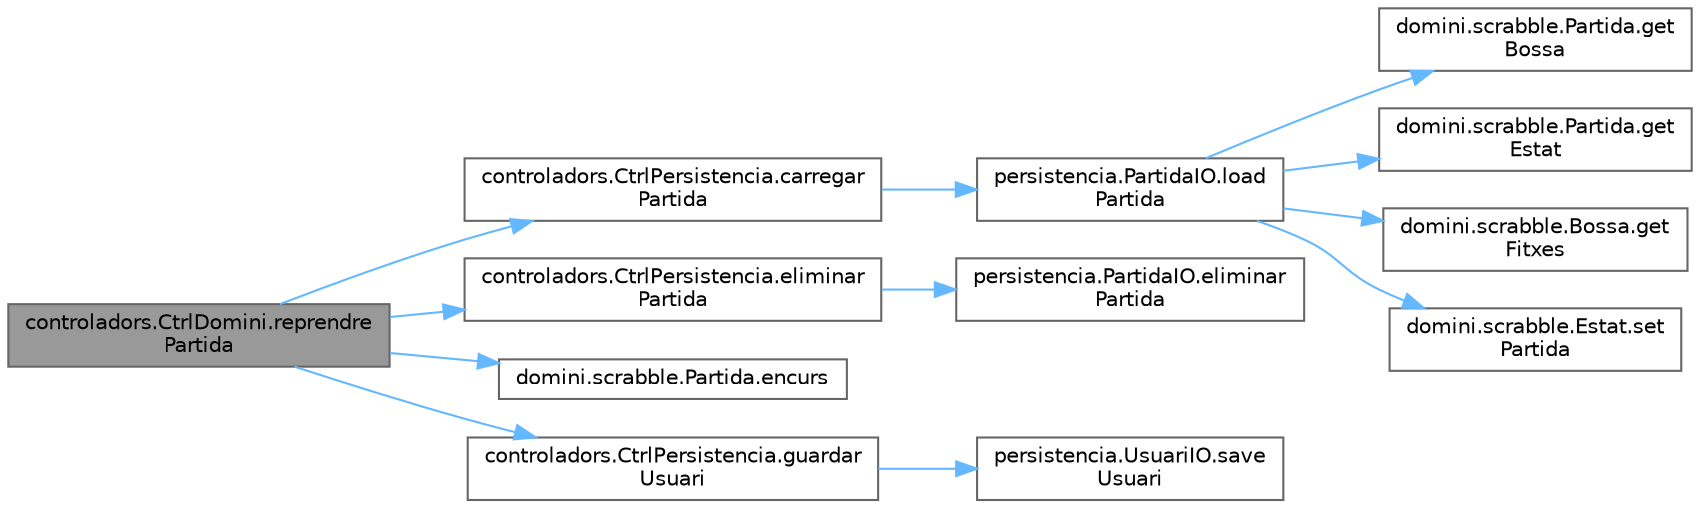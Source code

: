 digraph "controladors.CtrlDomini.reprendrePartida"
{
 // INTERACTIVE_SVG=YES
 // LATEX_PDF_SIZE
  bgcolor="transparent";
  edge [fontname=Helvetica,fontsize=10,labelfontname=Helvetica,labelfontsize=10];
  node [fontname=Helvetica,fontsize=10,shape=box,height=0.2,width=0.4];
  rankdir="LR";
  Node1 [id="Node000001",label="controladors.CtrlDomini.reprendre\lPartida",height=0.2,width=0.4,color="gray40", fillcolor="grey60", style="filled", fontcolor="black",tooltip="Continuar partida."];
  Node1 -> Node2 [id="edge1_Node000001_Node000002",color="steelblue1",style="solid",tooltip=" "];
  Node2 [id="Node000002",label="controladors.CtrlPersistencia.carregar\lPartida",height=0.2,width=0.4,color="grey40", fillcolor="white", style="filled",URL="$classcontroladors_1_1_ctrl_persistencia.html#a83e891c1cd5d7ed5ffca4f07eee9a396",tooltip="Carrega una partida de l'emmagatzematge persistent."];
  Node2 -> Node3 [id="edge2_Node000002_Node000003",color="steelblue1",style="solid",tooltip=" "];
  Node3 [id="Node000003",label="persistencia.PartidaIO.load\lPartida",height=0.2,width=0.4,color="grey40", fillcolor="white", style="filled",URL="$classpersistencia_1_1_partida_i_o.html#a7b9bdae6d9736a012e584b268b0bcb86",tooltip="Carrega una partida des d'un fitxer JSON."];
  Node3 -> Node4 [id="edge3_Node000003_Node000004",color="steelblue1",style="solid",tooltip=" "];
  Node4 [id="Node000004",label="domini.scrabble.Partida.get\lBossa",height=0.2,width=0.4,color="grey40", fillcolor="white", style="filled",URL="$classdomini_1_1scrabble_1_1_partida.html#a02bdb9c41da95458503bb9d1967ea9e8",tooltip="Retorna la instància de la bossa."];
  Node3 -> Node5 [id="edge4_Node000003_Node000005",color="steelblue1",style="solid",tooltip=" "];
  Node5 [id="Node000005",label="domini.scrabble.Partida.get\lEstat",height=0.2,width=0.4,color="grey40", fillcolor="white", style="filled",URL="$classdomini_1_1scrabble_1_1_partida.html#a719791835f1334957e59dcfe4d2a4cec",tooltip="Retorna l'estat actual de la partida."];
  Node3 -> Node6 [id="edge5_Node000003_Node000006",color="steelblue1",style="solid",tooltip=" "];
  Node6 [id="Node000006",label="domini.scrabble.Bossa.get\lFitxes",height=0.2,width=0.4,color="grey40", fillcolor="white", style="filled",URL="$classdomini_1_1scrabble_1_1_bossa.html#aa72b114802328935e32718821a3322ce",tooltip="Obté les fitxes de la bossa."];
  Node3 -> Node7 [id="edge6_Node000003_Node000007",color="steelblue1",style="solid",tooltip=" "];
  Node7 [id="Node000007",label="domini.scrabble.Estat.set\lPartida",height=0.2,width=0.4,color="grey40", fillcolor="white", style="filled",URL="$classdomini_1_1scrabble_1_1_estat.html#acb727a684104d60ab770231bebdcc9c6",tooltip="Mètode que assigna la partida del paràmetre a l'estat."];
  Node1 -> Node8 [id="edge7_Node000001_Node000008",color="steelblue1",style="solid",tooltip=" "];
  Node8 [id="Node000008",label="controladors.CtrlPersistencia.eliminar\lPartida",height=0.2,width=0.4,color="grey40", fillcolor="white", style="filled",URL="$classcontroladors_1_1_ctrl_persistencia.html#a3daeaccbdea3d7d1f4cae106f952bb70",tooltip="Elimina una partida de l'emmagatzematge persistent."];
  Node8 -> Node9 [id="edge8_Node000008_Node000009",color="steelblue1",style="solid",tooltip=" "];
  Node9 [id="Node000009",label="persistencia.PartidaIO.eliminar\lPartida",height=0.2,width=0.4,color="grey40", fillcolor="white", style="filled",URL="$classpersistencia_1_1_partida_i_o.html#a5c2c99bab58abf77d06e20995a12080f",tooltip="Elimina una partida esborrant el seu fitxer JSON."];
  Node1 -> Node10 [id="edge9_Node000001_Node000010",color="steelblue1",style="solid",tooltip=" "];
  Node10 [id="Node000010",label="domini.scrabble.Partida.encurs",height=0.2,width=0.4,color="grey40", fillcolor="white", style="filled",URL="$classdomini_1_1scrabble_1_1_partida.html#a08fafff3effb2531336daf54639ffe99",tooltip="Reanuda la partida si està en pausa."];
  Node1 -> Node11 [id="edge10_Node000001_Node000011",color="steelblue1",style="solid",tooltip=" "];
  Node11 [id="Node000011",label="controladors.CtrlPersistencia.guardar\lUsuari",height=0.2,width=0.4,color="grey40", fillcolor="white", style="filled",URL="$classcontroladors_1_1_ctrl_persistencia.html#a3e338a9b45aaa502d95cb1816545b734",tooltip="Desa un usuari a l'emmagatzematge persistent."];
  Node11 -> Node12 [id="edge11_Node000011_Node000012",color="steelblue1",style="solid",tooltip=" "];
  Node12 [id="Node000012",label="persistencia.UsuariIO.save\lUsuari",height=0.2,width=0.4,color="grey40", fillcolor="white", style="filled",URL="$classpersistencia_1_1_usuari_i_o.html#adae8b6b62d1b4cbbff286eaa19877937",tooltip="Desa un usuari a un fitxer JSON."];
}
